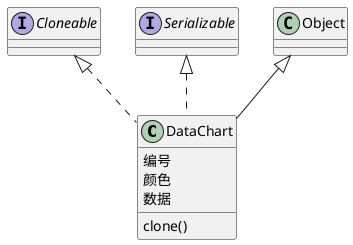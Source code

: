 @startuml
'https://plantuml.com/class-diagram

class DataChart{
    编号
    颜色
    数据
    clone()
}
interface Cloneable
interface Serializable

Object <|-- DataChart
Serializable <|.. DataChart
Cloneable <|.. DataChart

@enduml
